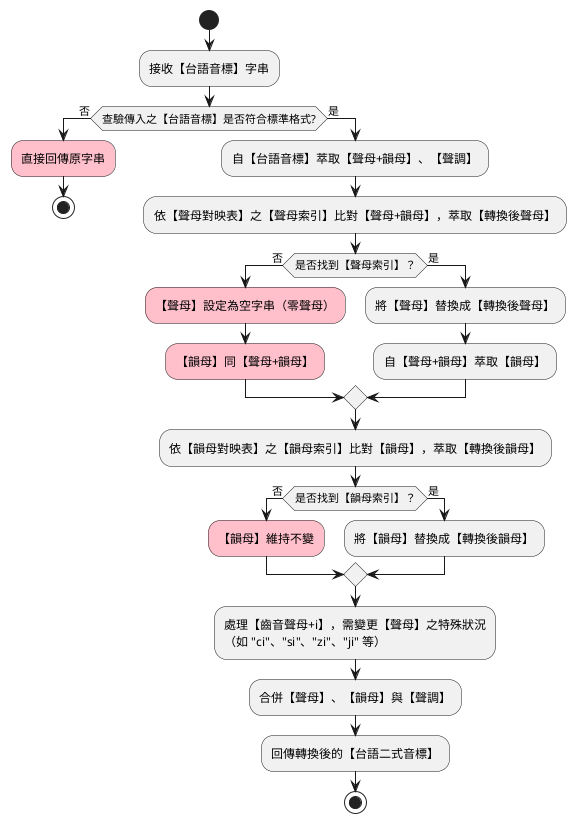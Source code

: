 @startuml
start
:接收【台語音標】字串;
if (查驗傳入之【台語音標】是否符合標準格式?) then (否)
  #pink:直接回傳原字串;
  stop
else (是)
  :自【台語音標】萃取【聲母+韻母】、【聲調】;
  :依【聲母對映表】之【聲母索引】比對【聲母+韻母】，萃取【轉換後聲母】;
  if (是否找到【聲母索引】？) then (否)
    #pink:【聲母】設定為空字串（零聲母）;
    #pink:【韻母】同【聲母+韻母】;
  else (是)
    :將【聲母】替換成【轉換後聲母】;
    :自【聲母+韻母】萃取【韻母】;
  endif
  :依【韻母對映表】之【韻母索引】比對【韻母】，萃取【轉換後韻母】;
  if (是否找到【韻母索引】？) then (否)
    #pink:【韻母】維持不變;
  else (是)
    :將【韻母】替換成【轉換後韻母】;
  endif
  /'if (韻母是否在映射表中?) then (否)'/
  /'  if (<color:red>韻母是否以 "o" 結尾?) then (是)'/
  /'    :替換 "o" 為 "or";'/
  /'  else (否)'/
  /'    #pink:保持韻母不變;'/
  /'  endif'/
  /'else (是)'/
  /'  :替換為對應韻母;'/
  /'endif'/
  :處理【齒音聲母+i】，需變更【聲母】之特殊狀況\n（如 "ci"、"si"、"zi"、"ji" 等）;
  :合併【聲母】、【韻母】與【聲調】;
  :回傳轉換後的【台語二式音標】;
  stop
@enduml
